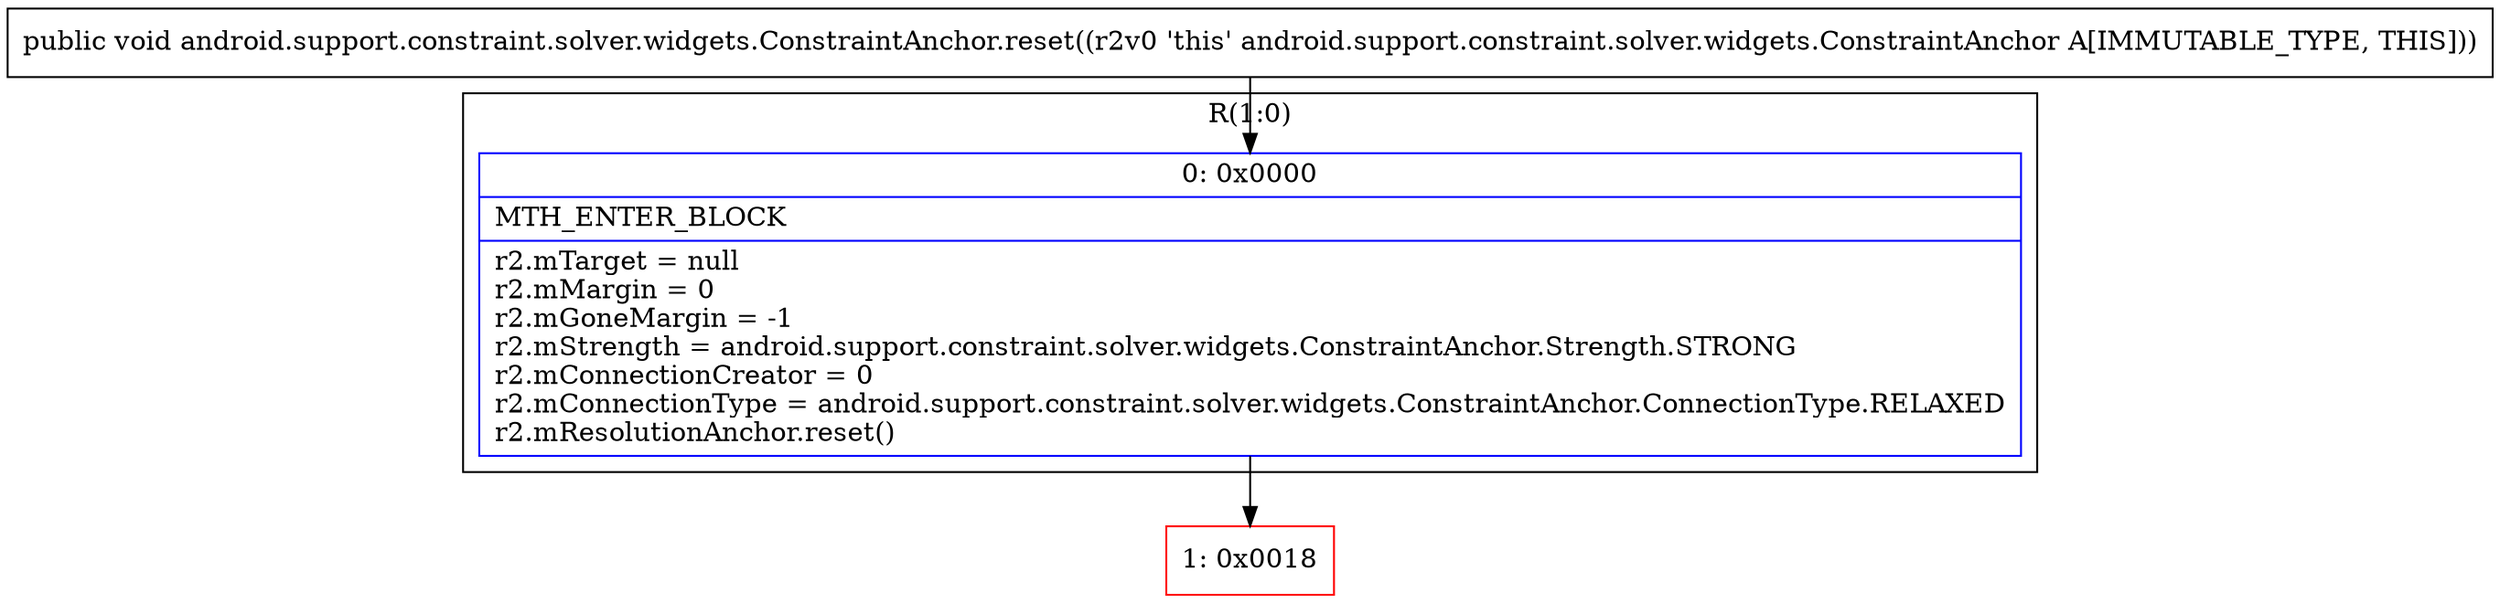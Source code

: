 digraph "CFG forandroid.support.constraint.solver.widgets.ConstraintAnchor.reset()V" {
subgraph cluster_Region_1627607757 {
label = "R(1:0)";
node [shape=record,color=blue];
Node_0 [shape=record,label="{0\:\ 0x0000|MTH_ENTER_BLOCK\l|r2.mTarget = null\lr2.mMargin = 0\lr2.mGoneMargin = \-1\lr2.mStrength = android.support.constraint.solver.widgets.ConstraintAnchor.Strength.STRONG\lr2.mConnectionCreator = 0\lr2.mConnectionType = android.support.constraint.solver.widgets.ConstraintAnchor.ConnectionType.RELAXED\lr2.mResolutionAnchor.reset()\l}"];
}
Node_1 [shape=record,color=red,label="{1\:\ 0x0018}"];
MethodNode[shape=record,label="{public void android.support.constraint.solver.widgets.ConstraintAnchor.reset((r2v0 'this' android.support.constraint.solver.widgets.ConstraintAnchor A[IMMUTABLE_TYPE, THIS])) }"];
MethodNode -> Node_0;
Node_0 -> Node_1;
}

